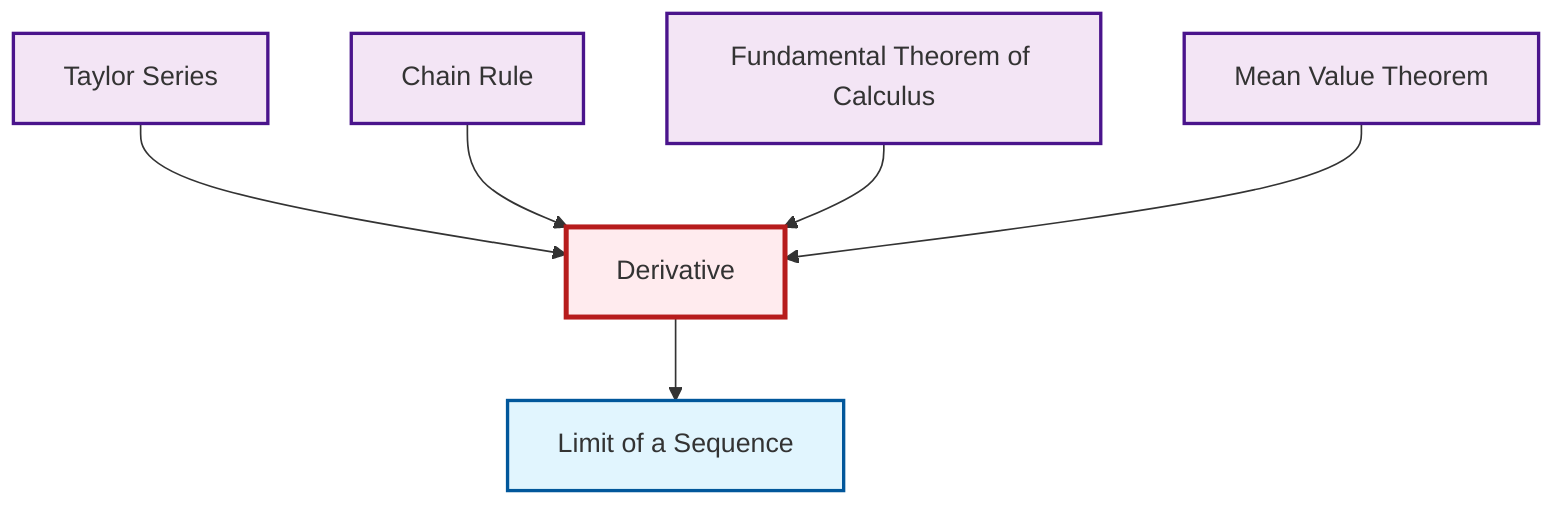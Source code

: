 graph TD
    classDef definition fill:#e1f5fe,stroke:#01579b,stroke-width:2px
    classDef theorem fill:#f3e5f5,stroke:#4a148c,stroke-width:2px
    classDef axiom fill:#fff3e0,stroke:#e65100,stroke-width:2px
    classDef example fill:#e8f5e9,stroke:#1b5e20,stroke-width:2px
    classDef current fill:#ffebee,stroke:#b71c1c,stroke-width:3px
    thm-chain-rule["Chain Rule"]:::theorem
    def-derivative["Derivative"]:::definition
    thm-taylor-series["Taylor Series"]:::theorem
    thm-fundamental-calculus["Fundamental Theorem of Calculus"]:::theorem
    def-limit["Limit of a Sequence"]:::definition
    thm-mean-value["Mean Value Theorem"]:::theorem
    thm-taylor-series --> def-derivative
    thm-chain-rule --> def-derivative
    thm-fundamental-calculus --> def-derivative
    thm-mean-value --> def-derivative
    def-derivative --> def-limit
    class def-derivative current